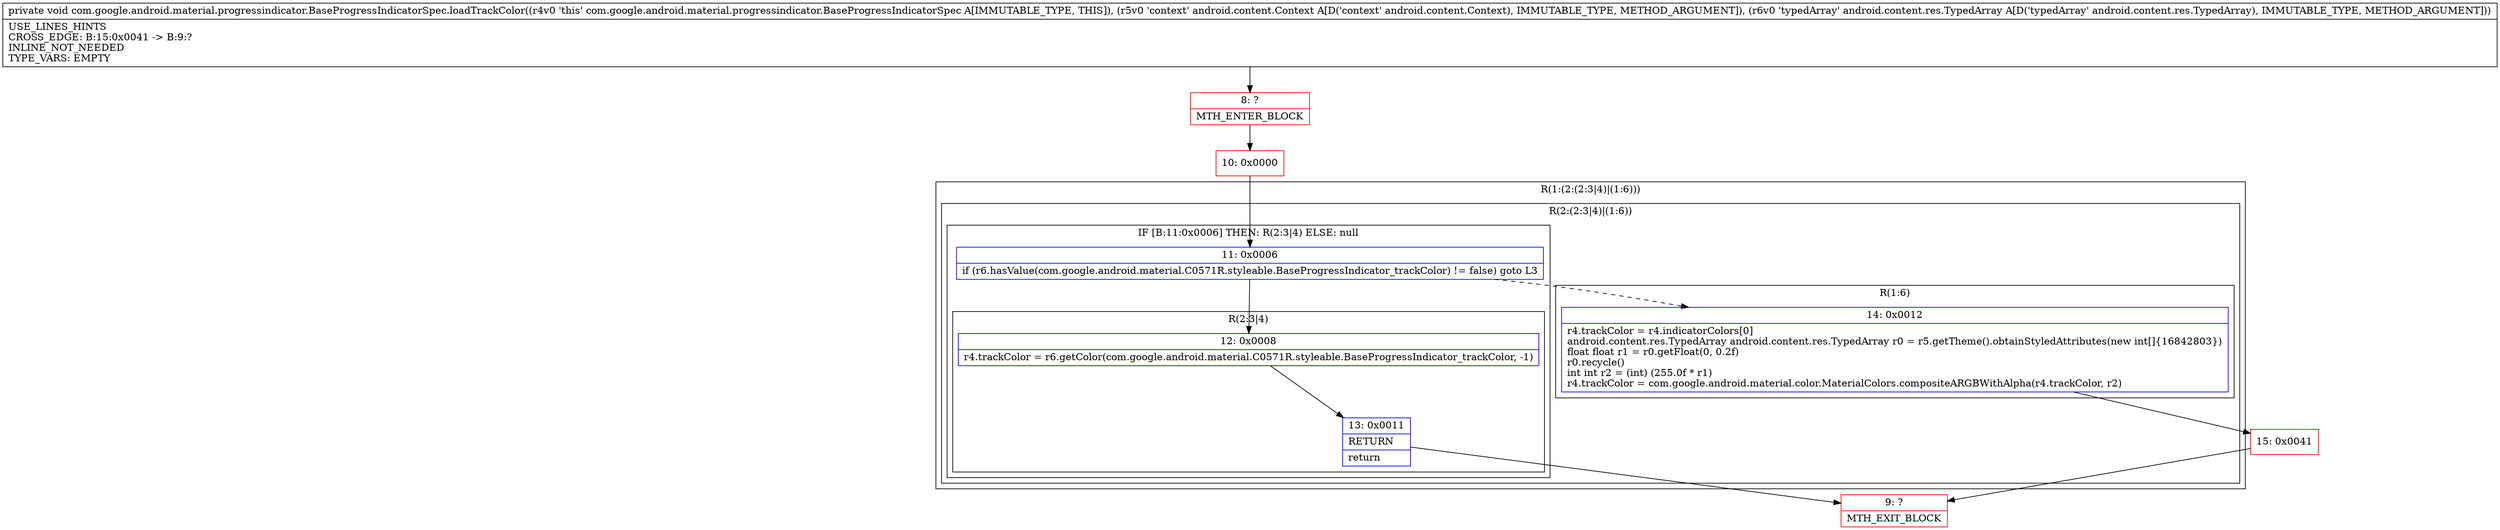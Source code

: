 digraph "CFG forcom.google.android.material.progressindicator.BaseProgressIndicatorSpec.loadTrackColor(Landroid\/content\/Context;Landroid\/content\/res\/TypedArray;)V" {
subgraph cluster_Region_1000491463 {
label = "R(1:(2:(2:3|4)|(1:6)))";
node [shape=record,color=blue];
subgraph cluster_Region_1635306531 {
label = "R(2:(2:3|4)|(1:6))";
node [shape=record,color=blue];
subgraph cluster_IfRegion_767498964 {
label = "IF [B:11:0x0006] THEN: R(2:3|4) ELSE: null";
node [shape=record,color=blue];
Node_11 [shape=record,label="{11\:\ 0x0006|if (r6.hasValue(com.google.android.material.C0571R.styleable.BaseProgressIndicator_trackColor) != false) goto L3\l}"];
subgraph cluster_Region_2102324882 {
label = "R(2:3|4)";
node [shape=record,color=blue];
Node_12 [shape=record,label="{12\:\ 0x0008|r4.trackColor = r6.getColor(com.google.android.material.C0571R.styleable.BaseProgressIndicator_trackColor, \-1)\l}"];
Node_13 [shape=record,label="{13\:\ 0x0011|RETURN\l|return\l}"];
}
}
subgraph cluster_Region_768034554 {
label = "R(1:6)";
node [shape=record,color=blue];
Node_14 [shape=record,label="{14\:\ 0x0012|r4.trackColor = r4.indicatorColors[0]\landroid.content.res.TypedArray android.content.res.TypedArray r0 = r5.getTheme().obtainStyledAttributes(new int[]\{16842803\})\lfloat float r1 = r0.getFloat(0, 0.2f)\lr0.recycle()\lint int r2 = (int) (255.0f * r1)\lr4.trackColor = com.google.android.material.color.MaterialColors.compositeARGBWithAlpha(r4.trackColor, r2)\l}"];
}
}
}
Node_8 [shape=record,color=red,label="{8\:\ ?|MTH_ENTER_BLOCK\l}"];
Node_10 [shape=record,color=red,label="{10\:\ 0x0000}"];
Node_9 [shape=record,color=red,label="{9\:\ ?|MTH_EXIT_BLOCK\l}"];
Node_15 [shape=record,color=red,label="{15\:\ 0x0041}"];
MethodNode[shape=record,label="{private void com.google.android.material.progressindicator.BaseProgressIndicatorSpec.loadTrackColor((r4v0 'this' com.google.android.material.progressindicator.BaseProgressIndicatorSpec A[IMMUTABLE_TYPE, THIS]), (r5v0 'context' android.content.Context A[D('context' android.content.Context), IMMUTABLE_TYPE, METHOD_ARGUMENT]), (r6v0 'typedArray' android.content.res.TypedArray A[D('typedArray' android.content.res.TypedArray), IMMUTABLE_TYPE, METHOD_ARGUMENT]))  | USE_LINES_HINTS\lCROSS_EDGE: B:15:0x0041 \-\> B:9:?\lINLINE_NOT_NEEDED\lTYPE_VARS: EMPTY\l}"];
MethodNode -> Node_8;Node_11 -> Node_12;
Node_11 -> Node_14[style=dashed];
Node_12 -> Node_13;
Node_13 -> Node_9;
Node_14 -> Node_15;
Node_8 -> Node_10;
Node_10 -> Node_11;
Node_15 -> Node_9;
}

